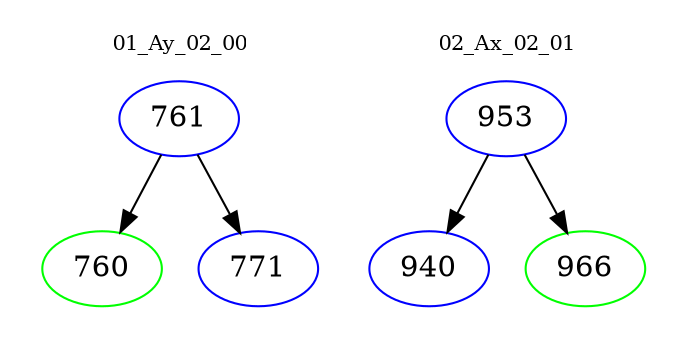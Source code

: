 digraph{
subgraph cluster_0 {
color = white
label = "01_Ay_02_00";
fontsize=10;
T0_761 [label="761", color="blue"]
T0_761 -> T0_760 [color="black"]
T0_760 [label="760", color="green"]
T0_761 -> T0_771 [color="black"]
T0_771 [label="771", color="blue"]
}
subgraph cluster_1 {
color = white
label = "02_Ax_02_01";
fontsize=10;
T1_953 [label="953", color="blue"]
T1_953 -> T1_940 [color="black"]
T1_940 [label="940", color="blue"]
T1_953 -> T1_966 [color="black"]
T1_966 [label="966", color="green"]
}
}
